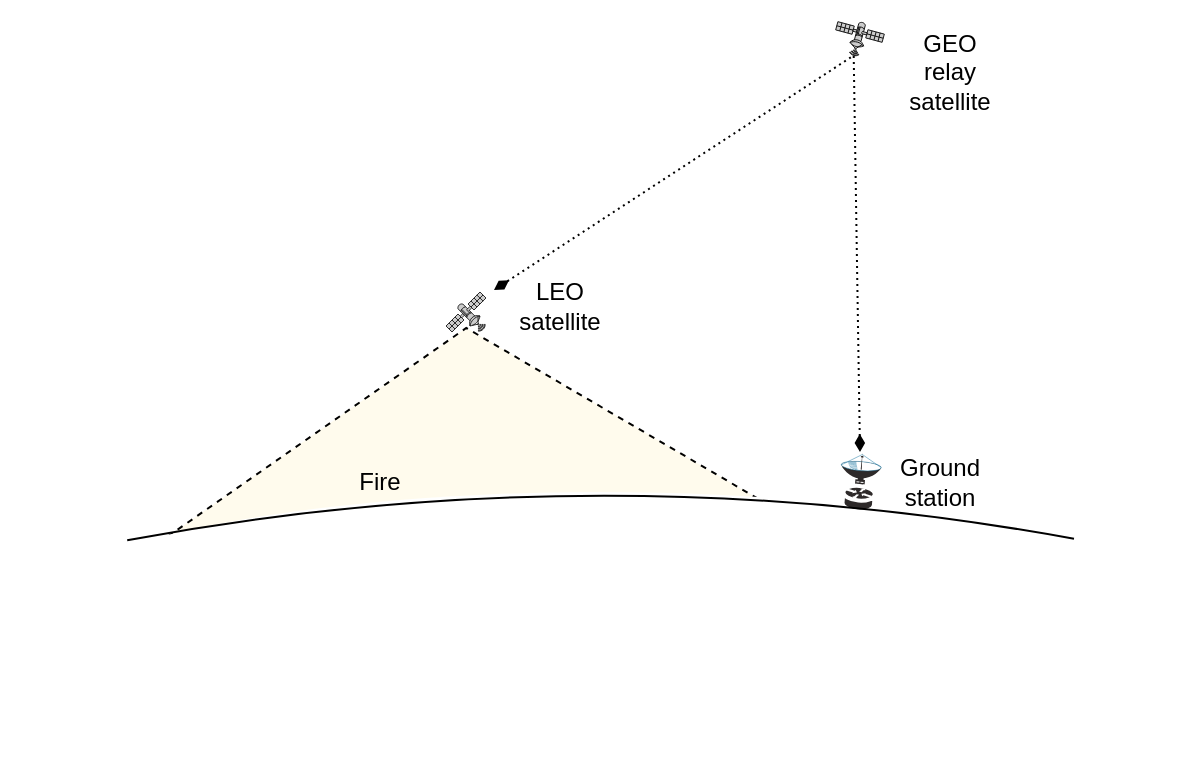 <mxfile version="17.1.3" type="github">
  <diagram id="huIT8yfWPjrIG61Vbd0z" name="Page-1">
    <mxGraphModel dx="611" dy="1432" grid="1" gridSize="10" guides="1" tooltips="1" connect="1" arrows="1" fold="1" page="1" pageScale="1" pageWidth="850" pageHeight="1100" math="0" shadow="0">
      <root>
        <mxCell id="0" />
        <mxCell id="1" parent="0" />
        <mxCell id="Aync5TACeiiqdFRISOnV-7" value="" style="triangle;whiteSpace=wrap;html=1;fillColor=#fff2cc;dashed=1;rotation=-92.3;strokeColor=none;opacity=35;" parent="1" vertex="1">
          <mxGeometry x="279.79" y="40" width="111.13" height="347.02" as="geometry" />
        </mxCell>
        <mxCell id="Fn60unkbMZBintz-3KZK-5" value="" style="triangle;whiteSpace=wrap;html=1;fillColor=none;dashed=1;rotation=-92.3;" parent="1" vertex="1">
          <mxGeometry x="279.79" y="40" width="111.13" height="347.02" as="geometry" />
        </mxCell>
        <mxCell id="Fn60unkbMZBintz-3KZK-12" value="" style="ellipse;whiteSpace=wrap;html=1;fontSize=8;fillColor=default;strokeColor=none;" parent="1" vertex="1">
          <mxGeometry x="100" y="240" width="600" height="140" as="geometry" />
        </mxCell>
        <mxCell id="Fn60unkbMZBintz-3KZK-2" value="" style="fontColor=#0066CC;verticalAlign=top;verticalLabelPosition=bottom;labelPosition=center;align=center;html=1;outlineConnect=0;fillColor=#CCCCCC;strokeColor=#000000;gradientColor=none;gradientDirection=north;strokeWidth=2;shape=mxgraph.networks.satellite;rotation=-90;" parent="1" vertex="1">
          <mxGeometry x="323" y="140" width="20" height="20" as="geometry" />
        </mxCell>
        <mxCell id="Fn60unkbMZBintz-3KZK-3" value="" style="shape=image;html=1;verticalAlign=top;verticalLabelPosition=bottom;labelBackgroundColor=#ffffff;imageAspect=0;aspect=fixed;image=https://cdn4.iconfinder.com/data/icons/game-of-thrones-4/64/game_of_thrones_game_thrones_series_element_fire_flame_heat-128.png;rotation=-5;" parent="1" vertex="1">
          <mxGeometry x="305" y="220" width="28" height="28" as="geometry" />
        </mxCell>
        <mxCell id="Fn60unkbMZBintz-3KZK-4" value="" style="shape=mxgraph.cisco.wireless.ground_terminal;html=1;pointerEvents=1;dashed=0;fillColor=#2E2A2A;strokeColor=#ffffff;strokeWidth=2;verticalLabelPosition=bottom;verticalAlign=top;align=center;outlineConnect=0;rotation=-85.4;direction=south;" parent="1" vertex="1">
          <mxGeometry x="515.3" y="225" width="29.39" height="20" as="geometry" />
        </mxCell>
        <mxCell id="Fn60unkbMZBintz-3KZK-9" value="&lt;font style=&quot;font-size: 12px&quot;&gt;Fire&lt;/font&gt;" style="text;html=1;strokeColor=none;fillColor=none;align=center;verticalAlign=middle;whiteSpace=wrap;rounded=0;" parent="1" vertex="1">
          <mxGeometry x="260" y="220" width="60" height="30" as="geometry" />
        </mxCell>
        <mxCell id="Fn60unkbMZBintz-3KZK-10" value="" style="endArrow=none;html=1;fontSize=8;curved=1;exitX=0.106;exitY=0.172;exitDx=0;exitDy=0;exitPerimeter=0;entryX=0.895;entryY=0.167;entryDx=0;entryDy=0;entryPerimeter=0;" parent="1" source="Fn60unkbMZBintz-3KZK-12" target="Fn60unkbMZBintz-3KZK-12" edge="1">
          <mxGeometry width="50" height="50" relative="1" as="geometry">
            <mxPoint x="240" y="266.54" as="sourcePoint" />
            <mxPoint x="560" y="266.54" as="targetPoint" />
            <Array as="points">
              <mxPoint x="400" y="220" />
            </Array>
          </mxGeometry>
        </mxCell>
        <mxCell id="Fn60unkbMZBintz-3KZK-13" value="&lt;font style=&quot;font-size: 12px&quot;&gt;Ground&lt;br&gt;station&lt;/font&gt;" style="text;html=1;strokeColor=none;fillColor=none;align=center;verticalAlign=middle;whiteSpace=wrap;rounded=0;fontSize=8;" parent="1" vertex="1">
          <mxGeometry x="540" y="220" width="60" height="30" as="geometry" />
        </mxCell>
        <mxCell id="Fn60unkbMZBintz-3KZK-14" value="&lt;div style=&quot;font-size: 12px&quot;&gt;&lt;font style=&quot;font-size: 12px&quot;&gt;LEO&lt;/font&gt;&lt;/div&gt;&lt;div style=&quot;font-size: 12px&quot;&gt;&lt;font style=&quot;font-size: 12px&quot;&gt;satellite&lt;br&gt;&lt;/font&gt;&lt;/div&gt;" style="text;html=1;strokeColor=none;fillColor=none;align=center;verticalAlign=middle;whiteSpace=wrap;rounded=0;fontSize=8;" parent="1" vertex="1">
          <mxGeometry x="350" y="132" width="60" height="30" as="geometry" />
        </mxCell>
        <mxCell id="Aync5TACeiiqdFRISOnV-1" value="" style="fontColor=#0066CC;verticalAlign=top;verticalLabelPosition=bottom;labelPosition=center;align=center;html=1;outlineConnect=0;fillColor=#CCCCCC;strokeColor=#000000;gradientColor=none;gradientDirection=north;strokeWidth=2;shape=mxgraph.networks.satellite;rotation=-30;" parent="1" vertex="1">
          <mxGeometry x="520" width="20" height="20" as="geometry" />
        </mxCell>
        <mxCell id="Aync5TACeiiqdFRISOnV-4" value="&lt;div style=&quot;font-size: 12px&quot;&gt;&lt;font style=&quot;font-size: 12px&quot;&gt;GEO&lt;br&gt;&lt;/font&gt;&lt;/div&gt;&lt;div style=&quot;font-size: 12px&quot;&gt;&lt;font style=&quot;font-size: 12px&quot;&gt;relay satellite&lt;br&gt;&lt;/font&gt;&lt;/div&gt;" style="text;html=1;strokeColor=none;fillColor=none;align=center;verticalAlign=middle;whiteSpace=wrap;rounded=0;fontSize=8;" parent="1" vertex="1">
          <mxGeometry x="540" y="15" width="70" height="30" as="geometry" />
        </mxCell>
        <mxCell id="Aync5TACeiiqdFRISOnV-5" value="" style="endArrow=none;dashed=1;html=1;rounded=0;entryX=0.07;entryY=0.93;entryDx=0;entryDy=0;entryPerimeter=0;jumpStyle=none;dashPattern=1 2;endFill=0;startArrow=diamondThin;startFill=1;" parent="1" target="Aync5TACeiiqdFRISOnV-1" edge="1">
          <mxGeometry width="50" height="50" relative="1" as="geometry">
            <mxPoint x="347" y="139" as="sourcePoint" />
            <mxPoint x="460" y="110" as="targetPoint" />
          </mxGeometry>
        </mxCell>
        <mxCell id="Aync5TACeiiqdFRISOnV-6" value="" style="endArrow=none;dashed=1;html=1;rounded=0;entryX=0.07;entryY=0.93;entryDx=0;entryDy=0;entryPerimeter=0;dashPattern=1 2;startArrow=diamondThin;startFill=1;" parent="1" target="Aync5TACeiiqdFRISOnV-1" edge="1">
          <mxGeometry width="50" height="50" relative="1" as="geometry">
            <mxPoint x="530" y="220" as="sourcePoint" />
            <mxPoint x="460" y="110" as="targetPoint" />
          </mxGeometry>
        </mxCell>
      </root>
    </mxGraphModel>
  </diagram>
</mxfile>
